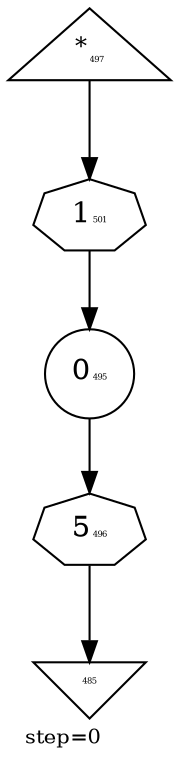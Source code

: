 digraph {
  graph  [labelloc=bottom,labeljust=left,fontsize="10",label="step=0"];
  "485" [shape=invtriangle,peripheries="1",label=<<FONT POINT-SIZE='4'>485</FONT>>,labelfontcolor=black,color=black];
  "495" [shape=circle,peripheries="1",label=<0<FONT POINT-SIZE='4'>495</FONT>>,labelfontcolor=black,color=black];
  "497" [shape=triangle,peripheries="1",label=<<SUP>*</SUP><FONT POINT-SIZE='4'>497</FONT>>,labelfontcolor=black,color=black];
  "496" [label=<5<FONT POINT-SIZE='4'>496</FONT>>,peripheries="1",color=black,shape=septagon];
  "495" -> "496" [color=black];
  "496" -> "485" [color=black];
  "501" [label=<1<FONT POINT-SIZE='4'>501</FONT>>,peripheries="1",color=black,shape=septagon];
  "497" -> "501" [color=black];
  "501" -> "495" [color=black];
}